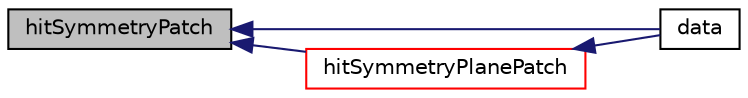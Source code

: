 digraph "hitSymmetryPatch"
{
  bgcolor="transparent";
  edge [fontname="Helvetica",fontsize="10",labelfontname="Helvetica",labelfontsize="10"];
  node [fontname="Helvetica",fontsize="10",shape=record];
  rankdir="LR";
  Node1 [label="hitSymmetryPatch",height=0.2,width=0.4,color="black", fillcolor="grey75", style="filled", fontcolor="black"];
  Node1 -> Node2 [dir="back",color="midnightblue",fontsize="10",style="solid",fontname="Helvetica"];
  Node2 [label="data",height=0.2,width=0.4,color="black",URL="$a00801.html#aeaeb0074d08427e3ad511504761a593c",tooltip="Transported label. "];
  Node1 -> Node3 [dir="back",color="midnightblue",fontsize="10",style="solid",fontname="Helvetica"];
  Node3 [label="hitSymmetryPlanePatch",height=0.2,width=0.4,color="red",URL="$a00801.html#a1662f39340584699bf43b05eac1dbe55",tooltip="Overridable function to handle the particle hitting a. "];
  Node3 -> Node2 [dir="back",color="midnightblue",fontsize="10",style="solid",fontname="Helvetica"];
}
